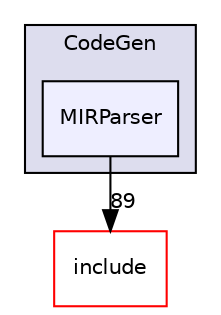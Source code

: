 digraph "lib/CodeGen/MIRParser" {
  bgcolor=transparent;
  compound=true
  node [ fontsize="10", fontname="Helvetica"];
  edge [ labelfontsize="10", labelfontname="Helvetica"];
  subgraph clusterdir_1e8ad0574bd6e387992681ee57691a07 {
    graph [ bgcolor="#ddddee", pencolor="black", label="CodeGen" fontname="Helvetica", fontsize="10", URL="dir_1e8ad0574bd6e387992681ee57691a07.html"]
  dir_fdce53bea115170a6d553184b2d567cf [shape=box, label="MIRParser", style="filled", fillcolor="#eeeeff", pencolor="black", URL="dir_fdce53bea115170a6d553184b2d567cf.html"];
  }
  dir_d44c64559bbebec7f509842c48db8b23 [shape=box label="include" color="red" URL="dir_d44c64559bbebec7f509842c48db8b23.html"];
  dir_fdce53bea115170a6d553184b2d567cf->dir_d44c64559bbebec7f509842c48db8b23 [headlabel="89", labeldistance=1.5 headhref="dir_000041_000001.html"];
}
